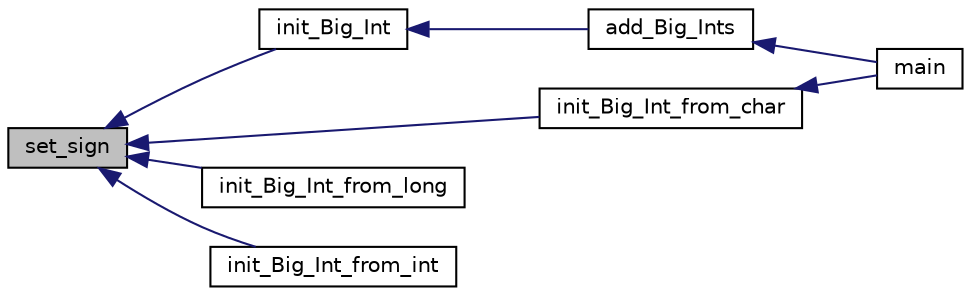 digraph "set_sign"
{
  edge [fontname="Helvetica",fontsize="10",labelfontname="Helvetica",labelfontsize="10"];
  node [fontname="Helvetica",fontsize="10",shape=record];
  rankdir="LR";
  Node1 [label="set_sign",height=0.2,width=0.4,color="black", fillcolor="grey75", style="filled" fontcolor="black"];
  Node1 -> Node2 [dir="back",color="midnightblue",fontsize="10",style="solid",fontname="Helvetica"];
  Node2 [label="init_Big_Int",height=0.2,width=0.4,color="black", fillcolor="white", style="filled",URL="$big__integer_8c.html#ad2bdcff5870378868eebaebc64363bb4"];
  Node2 -> Node3 [dir="back",color="midnightblue",fontsize="10",style="solid",fontname="Helvetica"];
  Node3 [label="add_Big_Ints",height=0.2,width=0.4,color="black", fillcolor="white", style="filled",URL="$big__integer_8c.html#a80b3b1955162bdbe4a92b73a576174a1"];
  Node3 -> Node4 [dir="back",color="midnightblue",fontsize="10",style="solid",fontname="Helvetica"];
  Node4 [label="main",height=0.2,width=0.4,color="black", fillcolor="white", style="filled",URL="$big__integer__comparator_8c.html#ae66f6b31b5ad750f1fe042a706a4e3d4"];
  Node1 -> Node5 [dir="back",color="midnightblue",fontsize="10",style="solid",fontname="Helvetica"];
  Node5 [label="init_Big_Int_from_char",height=0.2,width=0.4,color="black", fillcolor="white", style="filled",URL="$big__integer_8c.html#a09afd63acdaebc41e137d03aa2381a06"];
  Node5 -> Node4 [dir="back",color="midnightblue",fontsize="10",style="solid",fontname="Helvetica"];
  Node1 -> Node6 [dir="back",color="midnightblue",fontsize="10",style="solid",fontname="Helvetica"];
  Node6 [label="init_Big_Int_from_long",height=0.2,width=0.4,color="black", fillcolor="white", style="filled",URL="$big__integer_8c.html#a0c2885b6802e073ab77344b7323b4880"];
  Node1 -> Node7 [dir="back",color="midnightblue",fontsize="10",style="solid",fontname="Helvetica"];
  Node7 [label="init_Big_Int_from_int",height=0.2,width=0.4,color="black", fillcolor="white", style="filled",URL="$big__integer_8c.html#a70280d3fbe2128f5bd1801dddcb781c1"];
}
